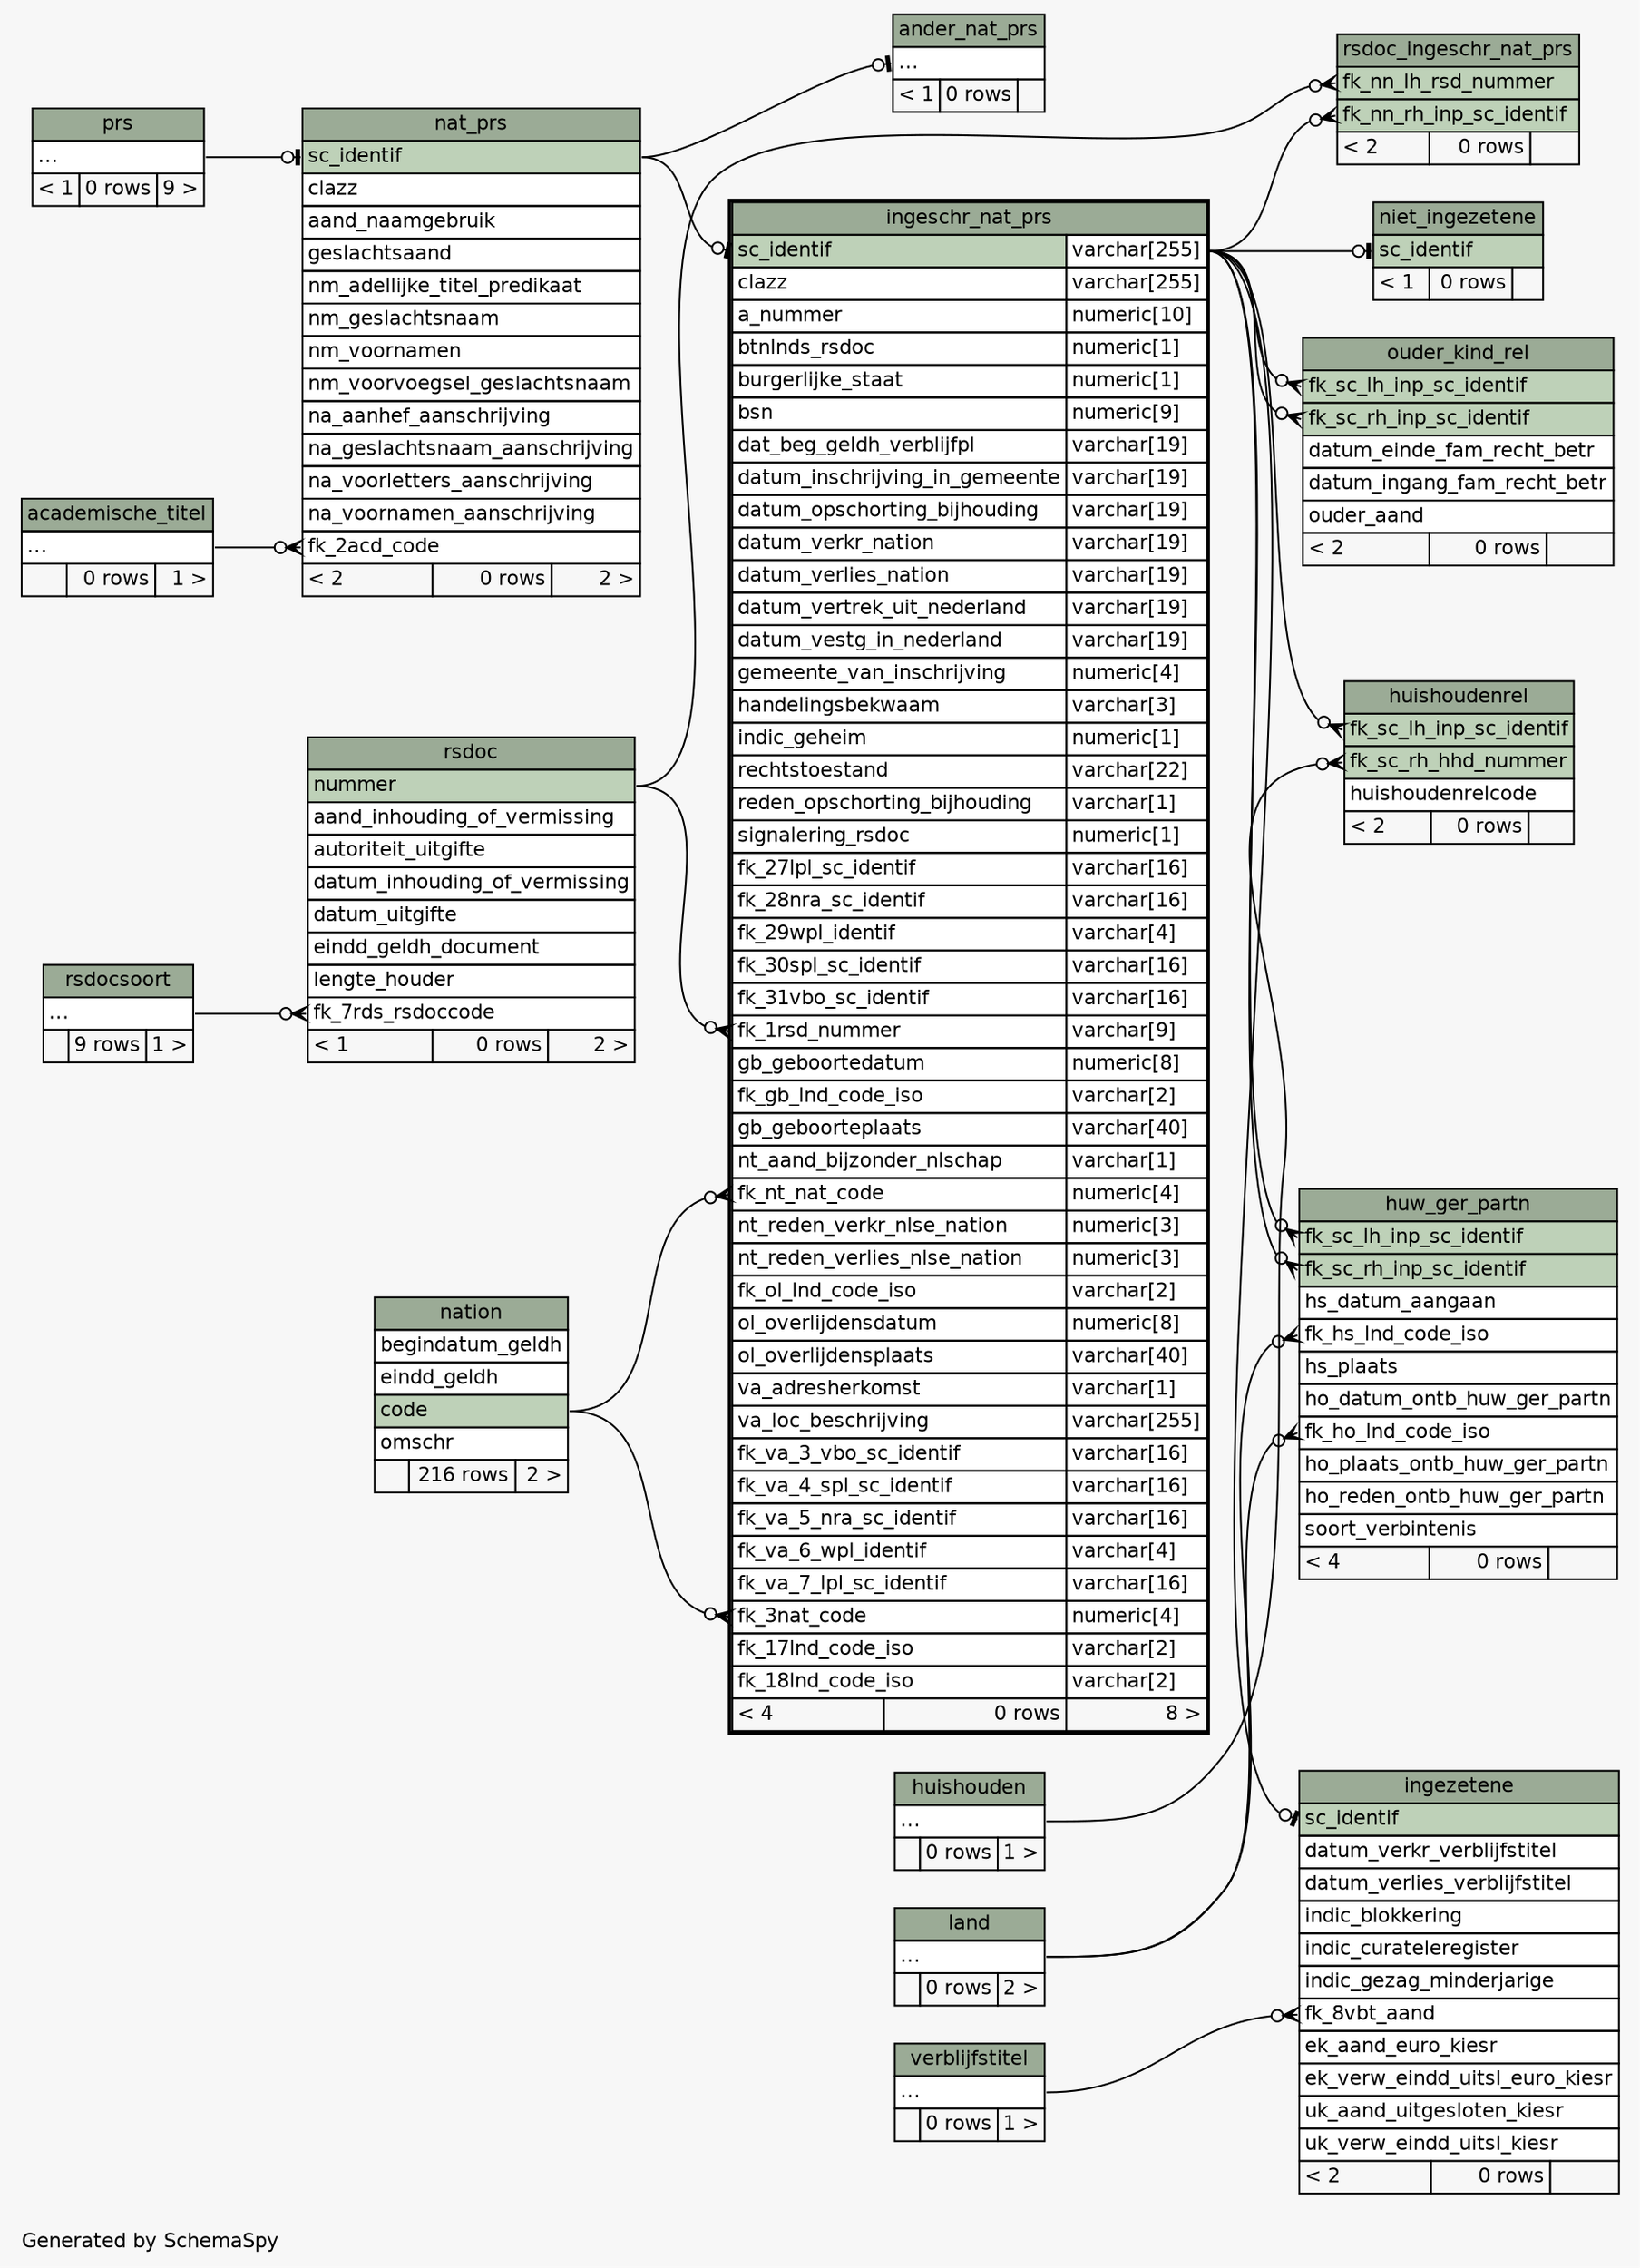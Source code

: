 // dot 2.43.0 on Linux 6.5.0-15-generic
// SchemaSpy rev Unknown
digraph "twoDegreesRelationshipsDiagram" {
  graph [
    rankdir="RL"
    bgcolor="#f7f7f7"
    label="\nGenerated by SchemaSpy"
    labeljust="l"
    nodesep="0.18"
    ranksep="0.46"
    fontname="Helvetica"
    fontsize="11"
  ];
  node [
    fontname="Helvetica"
    fontsize="11"
    shape="plaintext"
  ];
  edge [
    arrowsize="0.8"
  ];
  "ander_nat_prs":"elipses":w -> "nat_prs":"sc_identif":e [arrowhead=none dir=back arrowtail=teeodot];
  "huishoudenrel":"fk_sc_lh_inp_sc_identif":w -> "ingeschr_nat_prs":"sc_identif.type":e [arrowhead=none dir=back arrowtail=crowodot];
  "huishoudenrel":"fk_sc_rh_hhd_nummer":w -> "huishouden":"elipses":e [arrowhead=none dir=back arrowtail=crowodot];
  "huw_ger_partn":"fk_ho_lnd_code_iso":w -> "land":"elipses":e [arrowhead=none dir=back arrowtail=crowodot];
  "huw_ger_partn":"fk_hs_lnd_code_iso":w -> "land":"elipses":e [arrowhead=none dir=back arrowtail=crowodot];
  "huw_ger_partn":"fk_sc_lh_inp_sc_identif":w -> "ingeschr_nat_prs":"sc_identif.type":e [arrowhead=none dir=back arrowtail=crowodot];
  "huw_ger_partn":"fk_sc_rh_inp_sc_identif":w -> "ingeschr_nat_prs":"sc_identif.type":e [arrowhead=none dir=back arrowtail=crowodot];
  "ingeschr_nat_prs":"fk_1rsd_nummer":w -> "rsdoc":"nummer":e [arrowhead=none dir=back arrowtail=crowodot];
  "ingeschr_nat_prs":"fk_3nat_code":w -> "nation":"code":e [arrowhead=none dir=back arrowtail=crowodot];
  "ingeschr_nat_prs":"fk_nt_nat_code":w -> "nation":"code":e [arrowhead=none dir=back arrowtail=crowodot];
  "ingeschr_nat_prs":"sc_identif":w -> "nat_prs":"sc_identif":e [arrowhead=none dir=back arrowtail=teeodot];
  "ingezetene":"fk_8vbt_aand":w -> "verblijfstitel":"elipses":e [arrowhead=none dir=back arrowtail=crowodot];
  "ingezetene":"sc_identif":w -> "ingeschr_nat_prs":"sc_identif.type":e [arrowhead=none dir=back arrowtail=teeodot];
  "nat_prs":"fk_2acd_code":w -> "academische_titel":"elipses":e [arrowhead=none dir=back arrowtail=crowodot];
  "nat_prs":"sc_identif":w -> "prs":"elipses":e [arrowhead=none dir=back arrowtail=teeodot];
  "niet_ingezetene":"sc_identif":w -> "ingeschr_nat_prs":"sc_identif.type":e [arrowhead=none dir=back arrowtail=teeodot];
  "ouder_kind_rel":"fk_sc_lh_inp_sc_identif":w -> "ingeschr_nat_prs":"sc_identif.type":e [arrowhead=none dir=back arrowtail=crowodot];
  "ouder_kind_rel":"fk_sc_rh_inp_sc_identif":w -> "ingeschr_nat_prs":"sc_identif.type":e [arrowhead=none dir=back arrowtail=crowodot];
  "rsdoc":"fk_7rds_rsdoccode":w -> "rsdocsoort":"elipses":e [arrowhead=none dir=back arrowtail=crowodot];
  "rsdoc_ingeschr_nat_prs":"fk_nn_lh_rsd_nummer":w -> "rsdoc":"nummer":e [arrowhead=none dir=back arrowtail=crowodot];
  "rsdoc_ingeschr_nat_prs":"fk_nn_rh_inp_sc_identif":w -> "ingeschr_nat_prs":"sc_identif.type":e [arrowhead=none dir=back arrowtail=crowodot];
  "academische_titel" [
    label=<
    <TABLE BORDER="0" CELLBORDER="1" CELLSPACING="0" BGCOLOR="#ffffff">
      <TR><TD COLSPAN="3" BGCOLOR="#9bab96" ALIGN="CENTER">academische_titel</TD></TR>
      <TR><TD PORT="elipses" COLSPAN="3" ALIGN="LEFT">...</TD></TR>
      <TR><TD ALIGN="LEFT" BGCOLOR="#f7f7f7">  </TD><TD ALIGN="RIGHT" BGCOLOR="#f7f7f7">0 rows</TD><TD ALIGN="RIGHT" BGCOLOR="#f7f7f7">1 &gt;</TD></TR>
    </TABLE>>
    URL="academische_titel.html"
    tooltip="academische_titel"
  ];
  "ander_nat_prs" [
    label=<
    <TABLE BORDER="0" CELLBORDER="1" CELLSPACING="0" BGCOLOR="#ffffff">
      <TR><TD COLSPAN="3" BGCOLOR="#9bab96" ALIGN="CENTER">ander_nat_prs</TD></TR>
      <TR><TD PORT="elipses" COLSPAN="3" ALIGN="LEFT">...</TD></TR>
      <TR><TD ALIGN="LEFT" BGCOLOR="#f7f7f7">&lt; 1</TD><TD ALIGN="RIGHT" BGCOLOR="#f7f7f7">0 rows</TD><TD ALIGN="RIGHT" BGCOLOR="#f7f7f7">  </TD></TR>
    </TABLE>>
    URL="ander_nat_prs.html"
    tooltip="ander_nat_prs"
  ];
  "huishouden" [
    label=<
    <TABLE BORDER="0" CELLBORDER="1" CELLSPACING="0" BGCOLOR="#ffffff">
      <TR><TD COLSPAN="3" BGCOLOR="#9bab96" ALIGN="CENTER">huishouden</TD></TR>
      <TR><TD PORT="elipses" COLSPAN="3" ALIGN="LEFT">...</TD></TR>
      <TR><TD ALIGN="LEFT" BGCOLOR="#f7f7f7">  </TD><TD ALIGN="RIGHT" BGCOLOR="#f7f7f7">0 rows</TD><TD ALIGN="RIGHT" BGCOLOR="#f7f7f7">1 &gt;</TD></TR>
    </TABLE>>
    URL="huishouden.html"
    tooltip="huishouden"
  ];
  "huishoudenrel" [
    label=<
    <TABLE BORDER="0" CELLBORDER="1" CELLSPACING="0" BGCOLOR="#ffffff">
      <TR><TD COLSPAN="3" BGCOLOR="#9bab96" ALIGN="CENTER">huishoudenrel</TD></TR>
      <TR><TD PORT="fk_sc_lh_inp_sc_identif" COLSPAN="3" BGCOLOR="#bed1b8" ALIGN="LEFT">fk_sc_lh_inp_sc_identif</TD></TR>
      <TR><TD PORT="fk_sc_rh_hhd_nummer" COLSPAN="3" BGCOLOR="#bed1b8" ALIGN="LEFT">fk_sc_rh_hhd_nummer</TD></TR>
      <TR><TD PORT="huishoudenrelcode" COLSPAN="3" ALIGN="LEFT">huishoudenrelcode</TD></TR>
      <TR><TD ALIGN="LEFT" BGCOLOR="#f7f7f7">&lt; 2</TD><TD ALIGN="RIGHT" BGCOLOR="#f7f7f7">0 rows</TD><TD ALIGN="RIGHT" BGCOLOR="#f7f7f7">  </TD></TR>
    </TABLE>>
    URL="huishoudenrel.html"
    tooltip="huishoudenrel"
  ];
  "huw_ger_partn" [
    label=<
    <TABLE BORDER="0" CELLBORDER="1" CELLSPACING="0" BGCOLOR="#ffffff">
      <TR><TD COLSPAN="3" BGCOLOR="#9bab96" ALIGN="CENTER">huw_ger_partn</TD></TR>
      <TR><TD PORT="fk_sc_lh_inp_sc_identif" COLSPAN="3" BGCOLOR="#bed1b8" ALIGN="LEFT">fk_sc_lh_inp_sc_identif</TD></TR>
      <TR><TD PORT="fk_sc_rh_inp_sc_identif" COLSPAN="3" BGCOLOR="#bed1b8" ALIGN="LEFT">fk_sc_rh_inp_sc_identif</TD></TR>
      <TR><TD PORT="hs_datum_aangaan" COLSPAN="3" ALIGN="LEFT">hs_datum_aangaan</TD></TR>
      <TR><TD PORT="fk_hs_lnd_code_iso" COLSPAN="3" ALIGN="LEFT">fk_hs_lnd_code_iso</TD></TR>
      <TR><TD PORT="hs_plaats" COLSPAN="3" ALIGN="LEFT">hs_plaats</TD></TR>
      <TR><TD PORT="ho_datum_ontb_huw_ger_partn" COLSPAN="3" ALIGN="LEFT">ho_datum_ontb_huw_ger_partn</TD></TR>
      <TR><TD PORT="fk_ho_lnd_code_iso" COLSPAN="3" ALIGN="LEFT">fk_ho_lnd_code_iso</TD></TR>
      <TR><TD PORT="ho_plaats_ontb_huw_ger_partn" COLSPAN="3" ALIGN="LEFT">ho_plaats_ontb_huw_ger_partn</TD></TR>
      <TR><TD PORT="ho_reden_ontb_huw_ger_partn" COLSPAN="3" ALIGN="LEFT">ho_reden_ontb_huw_ger_partn</TD></TR>
      <TR><TD PORT="soort_verbintenis" COLSPAN="3" ALIGN="LEFT">soort_verbintenis</TD></TR>
      <TR><TD ALIGN="LEFT" BGCOLOR="#f7f7f7">&lt; 4</TD><TD ALIGN="RIGHT" BGCOLOR="#f7f7f7">0 rows</TD><TD ALIGN="RIGHT" BGCOLOR="#f7f7f7">  </TD></TR>
    </TABLE>>
    URL="huw_ger_partn.html"
    tooltip="huw_ger_partn"
  ];
  "ingeschr_nat_prs" [
    label=<
    <TABLE BORDER="2" CELLBORDER="1" CELLSPACING="0" BGCOLOR="#ffffff">
      <TR><TD COLSPAN="3" BGCOLOR="#9bab96" ALIGN="CENTER">ingeschr_nat_prs</TD></TR>
      <TR><TD PORT="sc_identif" COLSPAN="2" BGCOLOR="#bed1b8" ALIGN="LEFT">sc_identif</TD><TD PORT="sc_identif.type" ALIGN="LEFT">varchar[255]</TD></TR>
      <TR><TD PORT="clazz" COLSPAN="2" ALIGN="LEFT">clazz</TD><TD PORT="clazz.type" ALIGN="LEFT">varchar[255]</TD></TR>
      <TR><TD PORT="a_nummer" COLSPAN="2" ALIGN="LEFT">a_nummer</TD><TD PORT="a_nummer.type" ALIGN="LEFT">numeric[10]</TD></TR>
      <TR><TD PORT="btnlnds_rsdoc" COLSPAN="2" ALIGN="LEFT">btnlnds_rsdoc</TD><TD PORT="btnlnds_rsdoc.type" ALIGN="LEFT">numeric[1]</TD></TR>
      <TR><TD PORT="burgerlijke_staat" COLSPAN="2" ALIGN="LEFT">burgerlijke_staat</TD><TD PORT="burgerlijke_staat.type" ALIGN="LEFT">numeric[1]</TD></TR>
      <TR><TD PORT="bsn" COLSPAN="2" ALIGN="LEFT">bsn</TD><TD PORT="bsn.type" ALIGN="LEFT">numeric[9]</TD></TR>
      <TR><TD PORT="dat_beg_geldh_verblijfpl" COLSPAN="2" ALIGN="LEFT">dat_beg_geldh_verblijfpl</TD><TD PORT="dat_beg_geldh_verblijfpl.type" ALIGN="LEFT">varchar[19]</TD></TR>
      <TR><TD PORT="datum_inschrijving_in_gemeente" COLSPAN="2" ALIGN="LEFT">datum_inschrijving_in_gemeente</TD><TD PORT="datum_inschrijving_in_gemeente.type" ALIGN="LEFT">varchar[19]</TD></TR>
      <TR><TD PORT="datum_opschorting_bijhouding" COLSPAN="2" ALIGN="LEFT">datum_opschorting_bijhouding</TD><TD PORT="datum_opschorting_bijhouding.type" ALIGN="LEFT">varchar[19]</TD></TR>
      <TR><TD PORT="datum_verkr_nation" COLSPAN="2" ALIGN="LEFT">datum_verkr_nation</TD><TD PORT="datum_verkr_nation.type" ALIGN="LEFT">varchar[19]</TD></TR>
      <TR><TD PORT="datum_verlies_nation" COLSPAN="2" ALIGN="LEFT">datum_verlies_nation</TD><TD PORT="datum_verlies_nation.type" ALIGN="LEFT">varchar[19]</TD></TR>
      <TR><TD PORT="datum_vertrek_uit_nederland" COLSPAN="2" ALIGN="LEFT">datum_vertrek_uit_nederland</TD><TD PORT="datum_vertrek_uit_nederland.type" ALIGN="LEFT">varchar[19]</TD></TR>
      <TR><TD PORT="datum_vestg_in_nederland" COLSPAN="2" ALIGN="LEFT">datum_vestg_in_nederland</TD><TD PORT="datum_vestg_in_nederland.type" ALIGN="LEFT">varchar[19]</TD></TR>
      <TR><TD PORT="gemeente_van_inschrijving" COLSPAN="2" ALIGN="LEFT">gemeente_van_inschrijving</TD><TD PORT="gemeente_van_inschrijving.type" ALIGN="LEFT">numeric[4]</TD></TR>
      <TR><TD PORT="handelingsbekwaam" COLSPAN="2" ALIGN="LEFT">handelingsbekwaam</TD><TD PORT="handelingsbekwaam.type" ALIGN="LEFT">varchar[3]</TD></TR>
      <TR><TD PORT="indic_geheim" COLSPAN="2" ALIGN="LEFT">indic_geheim</TD><TD PORT="indic_geheim.type" ALIGN="LEFT">numeric[1]</TD></TR>
      <TR><TD PORT="rechtstoestand" COLSPAN="2" ALIGN="LEFT">rechtstoestand</TD><TD PORT="rechtstoestand.type" ALIGN="LEFT">varchar[22]</TD></TR>
      <TR><TD PORT="reden_opschorting_bijhouding" COLSPAN="2" ALIGN="LEFT">reden_opschorting_bijhouding</TD><TD PORT="reden_opschorting_bijhouding.type" ALIGN="LEFT">varchar[1]</TD></TR>
      <TR><TD PORT="signalering_rsdoc" COLSPAN="2" ALIGN="LEFT">signalering_rsdoc</TD><TD PORT="signalering_rsdoc.type" ALIGN="LEFT">numeric[1]</TD></TR>
      <TR><TD PORT="fk_27lpl_sc_identif" COLSPAN="2" ALIGN="LEFT">fk_27lpl_sc_identif</TD><TD PORT="fk_27lpl_sc_identif.type" ALIGN="LEFT">varchar[16]</TD></TR>
      <TR><TD PORT="fk_28nra_sc_identif" COLSPAN="2" ALIGN="LEFT">fk_28nra_sc_identif</TD><TD PORT="fk_28nra_sc_identif.type" ALIGN="LEFT">varchar[16]</TD></TR>
      <TR><TD PORT="fk_29wpl_identif" COLSPAN="2" ALIGN="LEFT">fk_29wpl_identif</TD><TD PORT="fk_29wpl_identif.type" ALIGN="LEFT">varchar[4]</TD></TR>
      <TR><TD PORT="fk_30spl_sc_identif" COLSPAN="2" ALIGN="LEFT">fk_30spl_sc_identif</TD><TD PORT="fk_30spl_sc_identif.type" ALIGN="LEFT">varchar[16]</TD></TR>
      <TR><TD PORT="fk_31vbo_sc_identif" COLSPAN="2" ALIGN="LEFT">fk_31vbo_sc_identif</TD><TD PORT="fk_31vbo_sc_identif.type" ALIGN="LEFT">varchar[16]</TD></TR>
      <TR><TD PORT="fk_1rsd_nummer" COLSPAN="2" ALIGN="LEFT">fk_1rsd_nummer</TD><TD PORT="fk_1rsd_nummer.type" ALIGN="LEFT">varchar[9]</TD></TR>
      <TR><TD PORT="gb_geboortedatum" COLSPAN="2" ALIGN="LEFT">gb_geboortedatum</TD><TD PORT="gb_geboortedatum.type" ALIGN="LEFT">numeric[8]</TD></TR>
      <TR><TD PORT="fk_gb_lnd_code_iso" COLSPAN="2" ALIGN="LEFT">fk_gb_lnd_code_iso</TD><TD PORT="fk_gb_lnd_code_iso.type" ALIGN="LEFT">varchar[2]</TD></TR>
      <TR><TD PORT="gb_geboorteplaats" COLSPAN="2" ALIGN="LEFT">gb_geboorteplaats</TD><TD PORT="gb_geboorteplaats.type" ALIGN="LEFT">varchar[40]</TD></TR>
      <TR><TD PORT="nt_aand_bijzonder_nlschap" COLSPAN="2" ALIGN="LEFT">nt_aand_bijzonder_nlschap</TD><TD PORT="nt_aand_bijzonder_nlschap.type" ALIGN="LEFT">varchar[1]</TD></TR>
      <TR><TD PORT="fk_nt_nat_code" COLSPAN="2" ALIGN="LEFT">fk_nt_nat_code</TD><TD PORT="fk_nt_nat_code.type" ALIGN="LEFT">numeric[4]</TD></TR>
      <TR><TD PORT="nt_reden_verkr_nlse_nation" COLSPAN="2" ALIGN="LEFT">nt_reden_verkr_nlse_nation</TD><TD PORT="nt_reden_verkr_nlse_nation.type" ALIGN="LEFT">numeric[3]</TD></TR>
      <TR><TD PORT="nt_reden_verlies_nlse_nation" COLSPAN="2" ALIGN="LEFT">nt_reden_verlies_nlse_nation</TD><TD PORT="nt_reden_verlies_nlse_nation.type" ALIGN="LEFT">numeric[3]</TD></TR>
      <TR><TD PORT="fk_ol_lnd_code_iso" COLSPAN="2" ALIGN="LEFT">fk_ol_lnd_code_iso</TD><TD PORT="fk_ol_lnd_code_iso.type" ALIGN="LEFT">varchar[2]</TD></TR>
      <TR><TD PORT="ol_overlijdensdatum" COLSPAN="2" ALIGN="LEFT">ol_overlijdensdatum</TD><TD PORT="ol_overlijdensdatum.type" ALIGN="LEFT">numeric[8]</TD></TR>
      <TR><TD PORT="ol_overlijdensplaats" COLSPAN="2" ALIGN="LEFT">ol_overlijdensplaats</TD><TD PORT="ol_overlijdensplaats.type" ALIGN="LEFT">varchar[40]</TD></TR>
      <TR><TD PORT="va_adresherkomst" COLSPAN="2" ALIGN="LEFT">va_adresherkomst</TD><TD PORT="va_adresherkomst.type" ALIGN="LEFT">varchar[1]</TD></TR>
      <TR><TD PORT="va_loc_beschrijving" COLSPAN="2" ALIGN="LEFT">va_loc_beschrijving</TD><TD PORT="va_loc_beschrijving.type" ALIGN="LEFT">varchar[255]</TD></TR>
      <TR><TD PORT="fk_va_3_vbo_sc_identif" COLSPAN="2" ALIGN="LEFT">fk_va_3_vbo_sc_identif</TD><TD PORT="fk_va_3_vbo_sc_identif.type" ALIGN="LEFT">varchar[16]</TD></TR>
      <TR><TD PORT="fk_va_4_spl_sc_identif" COLSPAN="2" ALIGN="LEFT">fk_va_4_spl_sc_identif</TD><TD PORT="fk_va_4_spl_sc_identif.type" ALIGN="LEFT">varchar[16]</TD></TR>
      <TR><TD PORT="fk_va_5_nra_sc_identif" COLSPAN="2" ALIGN="LEFT">fk_va_5_nra_sc_identif</TD><TD PORT="fk_va_5_nra_sc_identif.type" ALIGN="LEFT">varchar[16]</TD></TR>
      <TR><TD PORT="fk_va_6_wpl_identif" COLSPAN="2" ALIGN="LEFT">fk_va_6_wpl_identif</TD><TD PORT="fk_va_6_wpl_identif.type" ALIGN="LEFT">varchar[4]</TD></TR>
      <TR><TD PORT="fk_va_7_lpl_sc_identif" COLSPAN="2" ALIGN="LEFT">fk_va_7_lpl_sc_identif</TD><TD PORT="fk_va_7_lpl_sc_identif.type" ALIGN="LEFT">varchar[16]</TD></TR>
      <TR><TD PORT="fk_3nat_code" COLSPAN="2" ALIGN="LEFT">fk_3nat_code</TD><TD PORT="fk_3nat_code.type" ALIGN="LEFT">numeric[4]</TD></TR>
      <TR><TD PORT="fk_17lnd_code_iso" COLSPAN="2" ALIGN="LEFT">fk_17lnd_code_iso</TD><TD PORT="fk_17lnd_code_iso.type" ALIGN="LEFT">varchar[2]</TD></TR>
      <TR><TD PORT="fk_18lnd_code_iso" COLSPAN="2" ALIGN="LEFT">fk_18lnd_code_iso</TD><TD PORT="fk_18lnd_code_iso.type" ALIGN="LEFT">varchar[2]</TD></TR>
      <TR><TD ALIGN="LEFT" BGCOLOR="#f7f7f7">&lt; 4</TD><TD ALIGN="RIGHT" BGCOLOR="#f7f7f7">0 rows</TD><TD ALIGN="RIGHT" BGCOLOR="#f7f7f7">8 &gt;</TD></TR>
    </TABLE>>
    URL="ingeschr_nat_prs.html"
    tooltip="ingeschr_nat_prs"
  ];
  "ingezetene" [
    label=<
    <TABLE BORDER="0" CELLBORDER="1" CELLSPACING="0" BGCOLOR="#ffffff">
      <TR><TD COLSPAN="3" BGCOLOR="#9bab96" ALIGN="CENTER">ingezetene</TD></TR>
      <TR><TD PORT="sc_identif" COLSPAN="3" BGCOLOR="#bed1b8" ALIGN="LEFT">sc_identif</TD></TR>
      <TR><TD PORT="datum_verkr_verblijfstitel" COLSPAN="3" ALIGN="LEFT">datum_verkr_verblijfstitel</TD></TR>
      <TR><TD PORT="datum_verlies_verblijfstitel" COLSPAN="3" ALIGN="LEFT">datum_verlies_verblijfstitel</TD></TR>
      <TR><TD PORT="indic_blokkering" COLSPAN="3" ALIGN="LEFT">indic_blokkering</TD></TR>
      <TR><TD PORT="indic_curateleregister" COLSPAN="3" ALIGN="LEFT">indic_curateleregister</TD></TR>
      <TR><TD PORT="indic_gezag_minderjarige" COLSPAN="3" ALIGN="LEFT">indic_gezag_minderjarige</TD></TR>
      <TR><TD PORT="fk_8vbt_aand" COLSPAN="3" ALIGN="LEFT">fk_8vbt_aand</TD></TR>
      <TR><TD PORT="ek_aand_euro_kiesr" COLSPAN="3" ALIGN="LEFT">ek_aand_euro_kiesr</TD></TR>
      <TR><TD PORT="ek_verw_eindd_uitsl_euro_kiesr" COLSPAN="3" ALIGN="LEFT">ek_verw_eindd_uitsl_euro_kiesr</TD></TR>
      <TR><TD PORT="uk_aand_uitgesloten_kiesr" COLSPAN="3" ALIGN="LEFT">uk_aand_uitgesloten_kiesr</TD></TR>
      <TR><TD PORT="uk_verw_eindd_uitsl_kiesr" COLSPAN="3" ALIGN="LEFT">uk_verw_eindd_uitsl_kiesr</TD></TR>
      <TR><TD ALIGN="LEFT" BGCOLOR="#f7f7f7">&lt; 2</TD><TD ALIGN="RIGHT" BGCOLOR="#f7f7f7">0 rows</TD><TD ALIGN="RIGHT" BGCOLOR="#f7f7f7">  </TD></TR>
    </TABLE>>
    URL="ingezetene.html"
    tooltip="ingezetene"
  ];
  "land" [
    label=<
    <TABLE BORDER="0" CELLBORDER="1" CELLSPACING="0" BGCOLOR="#ffffff">
      <TR><TD COLSPAN="3" BGCOLOR="#9bab96" ALIGN="CENTER">land</TD></TR>
      <TR><TD PORT="elipses" COLSPAN="3" ALIGN="LEFT">...</TD></TR>
      <TR><TD ALIGN="LEFT" BGCOLOR="#f7f7f7">  </TD><TD ALIGN="RIGHT" BGCOLOR="#f7f7f7">0 rows</TD><TD ALIGN="RIGHT" BGCOLOR="#f7f7f7">2 &gt;</TD></TR>
    </TABLE>>
    URL="land.html"
    tooltip="land"
  ];
  "nat_prs" [
    label=<
    <TABLE BORDER="0" CELLBORDER="1" CELLSPACING="0" BGCOLOR="#ffffff">
      <TR><TD COLSPAN="3" BGCOLOR="#9bab96" ALIGN="CENTER">nat_prs</TD></TR>
      <TR><TD PORT="sc_identif" COLSPAN="3" BGCOLOR="#bed1b8" ALIGN="LEFT">sc_identif</TD></TR>
      <TR><TD PORT="clazz" COLSPAN="3" ALIGN="LEFT">clazz</TD></TR>
      <TR><TD PORT="aand_naamgebruik" COLSPAN="3" ALIGN="LEFT">aand_naamgebruik</TD></TR>
      <TR><TD PORT="geslachtsaand" COLSPAN="3" ALIGN="LEFT">geslachtsaand</TD></TR>
      <TR><TD PORT="nm_adellijke_titel_predikaat" COLSPAN="3" ALIGN="LEFT">nm_adellijke_titel_predikaat</TD></TR>
      <TR><TD PORT="nm_geslachtsnaam" COLSPAN="3" ALIGN="LEFT">nm_geslachtsnaam</TD></TR>
      <TR><TD PORT="nm_voornamen" COLSPAN="3" ALIGN="LEFT">nm_voornamen</TD></TR>
      <TR><TD PORT="nm_voorvoegsel_geslachtsnaam" COLSPAN="3" ALIGN="LEFT">nm_voorvoegsel_geslachtsnaam</TD></TR>
      <TR><TD PORT="na_aanhef_aanschrijving" COLSPAN="3" ALIGN="LEFT">na_aanhef_aanschrijving</TD></TR>
      <TR><TD PORT="na_geslachtsnaam_aanschrijving" COLSPAN="3" ALIGN="LEFT">na_geslachtsnaam_aanschrijving</TD></TR>
      <TR><TD PORT="na_voorletters_aanschrijving" COLSPAN="3" ALIGN="LEFT">na_voorletters_aanschrijving</TD></TR>
      <TR><TD PORT="na_voornamen_aanschrijving" COLSPAN="3" ALIGN="LEFT">na_voornamen_aanschrijving</TD></TR>
      <TR><TD PORT="fk_2acd_code" COLSPAN="3" ALIGN="LEFT">fk_2acd_code</TD></TR>
      <TR><TD ALIGN="LEFT" BGCOLOR="#f7f7f7">&lt; 2</TD><TD ALIGN="RIGHT" BGCOLOR="#f7f7f7">0 rows</TD><TD ALIGN="RIGHT" BGCOLOR="#f7f7f7">2 &gt;</TD></TR>
    </TABLE>>
    URL="nat_prs.html"
    tooltip="nat_prs"
  ];
  "nation" [
    label=<
    <TABLE BORDER="0" CELLBORDER="1" CELLSPACING="0" BGCOLOR="#ffffff">
      <TR><TD COLSPAN="3" BGCOLOR="#9bab96" ALIGN="CENTER">nation</TD></TR>
      <TR><TD PORT="begindatum_geldh" COLSPAN="3" ALIGN="LEFT">begindatum_geldh</TD></TR>
      <TR><TD PORT="eindd_geldh" COLSPAN="3" ALIGN="LEFT">eindd_geldh</TD></TR>
      <TR><TD PORT="code" COLSPAN="3" BGCOLOR="#bed1b8" ALIGN="LEFT">code</TD></TR>
      <TR><TD PORT="omschr" COLSPAN="3" ALIGN="LEFT">omschr</TD></TR>
      <TR><TD ALIGN="LEFT" BGCOLOR="#f7f7f7">  </TD><TD ALIGN="RIGHT" BGCOLOR="#f7f7f7">216 rows</TD><TD ALIGN="RIGHT" BGCOLOR="#f7f7f7">2 &gt;</TD></TR>
    </TABLE>>
    URL="nation.html"
    tooltip="nation"
  ];
  "niet_ingezetene" [
    label=<
    <TABLE BORDER="0" CELLBORDER="1" CELLSPACING="0" BGCOLOR="#ffffff">
      <TR><TD COLSPAN="3" BGCOLOR="#9bab96" ALIGN="CENTER">niet_ingezetene</TD></TR>
      <TR><TD PORT="sc_identif" COLSPAN="3" BGCOLOR="#bed1b8" ALIGN="LEFT">sc_identif</TD></TR>
      <TR><TD ALIGN="LEFT" BGCOLOR="#f7f7f7">&lt; 1</TD><TD ALIGN="RIGHT" BGCOLOR="#f7f7f7">0 rows</TD><TD ALIGN="RIGHT" BGCOLOR="#f7f7f7">  </TD></TR>
    </TABLE>>
    URL="niet_ingezetene.html"
    tooltip="niet_ingezetene"
  ];
  "ouder_kind_rel" [
    label=<
    <TABLE BORDER="0" CELLBORDER="1" CELLSPACING="0" BGCOLOR="#ffffff">
      <TR><TD COLSPAN="3" BGCOLOR="#9bab96" ALIGN="CENTER">ouder_kind_rel</TD></TR>
      <TR><TD PORT="fk_sc_lh_inp_sc_identif" COLSPAN="3" BGCOLOR="#bed1b8" ALIGN="LEFT">fk_sc_lh_inp_sc_identif</TD></TR>
      <TR><TD PORT="fk_sc_rh_inp_sc_identif" COLSPAN="3" BGCOLOR="#bed1b8" ALIGN="LEFT">fk_sc_rh_inp_sc_identif</TD></TR>
      <TR><TD PORT="datum_einde_fam_recht_betr" COLSPAN="3" ALIGN="LEFT">datum_einde_fam_recht_betr</TD></TR>
      <TR><TD PORT="datum_ingang_fam_recht_betr" COLSPAN="3" ALIGN="LEFT">datum_ingang_fam_recht_betr</TD></TR>
      <TR><TD PORT="ouder_aand" COLSPAN="3" ALIGN="LEFT">ouder_aand</TD></TR>
      <TR><TD ALIGN="LEFT" BGCOLOR="#f7f7f7">&lt; 2</TD><TD ALIGN="RIGHT" BGCOLOR="#f7f7f7">0 rows</TD><TD ALIGN="RIGHT" BGCOLOR="#f7f7f7">  </TD></TR>
    </TABLE>>
    URL="ouder_kind_rel.html"
    tooltip="ouder_kind_rel"
  ];
  "prs" [
    label=<
    <TABLE BORDER="0" CELLBORDER="1" CELLSPACING="0" BGCOLOR="#ffffff">
      <TR><TD COLSPAN="3" BGCOLOR="#9bab96" ALIGN="CENTER">prs</TD></TR>
      <TR><TD PORT="elipses" COLSPAN="3" ALIGN="LEFT">...</TD></TR>
      <TR><TD ALIGN="LEFT" BGCOLOR="#f7f7f7">&lt; 1</TD><TD ALIGN="RIGHT" BGCOLOR="#f7f7f7">0 rows</TD><TD ALIGN="RIGHT" BGCOLOR="#f7f7f7">9 &gt;</TD></TR>
    </TABLE>>
    URL="prs.html"
    tooltip="prs"
  ];
  "rsdoc" [
    label=<
    <TABLE BORDER="0" CELLBORDER="1" CELLSPACING="0" BGCOLOR="#ffffff">
      <TR><TD COLSPAN="3" BGCOLOR="#9bab96" ALIGN="CENTER">rsdoc</TD></TR>
      <TR><TD PORT="nummer" COLSPAN="3" BGCOLOR="#bed1b8" ALIGN="LEFT">nummer</TD></TR>
      <TR><TD PORT="aand_inhouding_of_vermissing" COLSPAN="3" ALIGN="LEFT">aand_inhouding_of_vermissing</TD></TR>
      <TR><TD PORT="autoriteit_uitgifte" COLSPAN="3" ALIGN="LEFT">autoriteit_uitgifte</TD></TR>
      <TR><TD PORT="datum_inhouding_of_vermissing" COLSPAN="3" ALIGN="LEFT">datum_inhouding_of_vermissing</TD></TR>
      <TR><TD PORT="datum_uitgifte" COLSPAN="3" ALIGN="LEFT">datum_uitgifte</TD></TR>
      <TR><TD PORT="eindd_geldh_document" COLSPAN="3" ALIGN="LEFT">eindd_geldh_document</TD></TR>
      <TR><TD PORT="lengte_houder" COLSPAN="3" ALIGN="LEFT">lengte_houder</TD></TR>
      <TR><TD PORT="fk_7rds_rsdoccode" COLSPAN="3" ALIGN="LEFT">fk_7rds_rsdoccode</TD></TR>
      <TR><TD ALIGN="LEFT" BGCOLOR="#f7f7f7">&lt; 1</TD><TD ALIGN="RIGHT" BGCOLOR="#f7f7f7">0 rows</TD><TD ALIGN="RIGHT" BGCOLOR="#f7f7f7">2 &gt;</TD></TR>
    </TABLE>>
    URL="rsdoc.html"
    tooltip="rsdoc"
  ];
  "rsdoc_ingeschr_nat_prs" [
    label=<
    <TABLE BORDER="0" CELLBORDER="1" CELLSPACING="0" BGCOLOR="#ffffff">
      <TR><TD COLSPAN="3" BGCOLOR="#9bab96" ALIGN="CENTER">rsdoc_ingeschr_nat_prs</TD></TR>
      <TR><TD PORT="fk_nn_lh_rsd_nummer" COLSPAN="3" BGCOLOR="#bed1b8" ALIGN="LEFT">fk_nn_lh_rsd_nummer</TD></TR>
      <TR><TD PORT="fk_nn_rh_inp_sc_identif" COLSPAN="3" BGCOLOR="#bed1b8" ALIGN="LEFT">fk_nn_rh_inp_sc_identif</TD></TR>
      <TR><TD ALIGN="LEFT" BGCOLOR="#f7f7f7">&lt; 2</TD><TD ALIGN="RIGHT" BGCOLOR="#f7f7f7">0 rows</TD><TD ALIGN="RIGHT" BGCOLOR="#f7f7f7">  </TD></TR>
    </TABLE>>
    URL="rsdoc_ingeschr_nat_prs.html"
    tooltip="rsdoc_ingeschr_nat_prs"
  ];
  "rsdocsoort" [
    label=<
    <TABLE BORDER="0" CELLBORDER="1" CELLSPACING="0" BGCOLOR="#ffffff">
      <TR><TD COLSPAN="3" BGCOLOR="#9bab96" ALIGN="CENTER">rsdocsoort</TD></TR>
      <TR><TD PORT="elipses" COLSPAN="3" ALIGN="LEFT">...</TD></TR>
      <TR><TD ALIGN="LEFT" BGCOLOR="#f7f7f7">  </TD><TD ALIGN="RIGHT" BGCOLOR="#f7f7f7">9 rows</TD><TD ALIGN="RIGHT" BGCOLOR="#f7f7f7">1 &gt;</TD></TR>
    </TABLE>>
    URL="rsdocsoort.html"
    tooltip="rsdocsoort"
  ];
  "verblijfstitel" [
    label=<
    <TABLE BORDER="0" CELLBORDER="1" CELLSPACING="0" BGCOLOR="#ffffff">
      <TR><TD COLSPAN="3" BGCOLOR="#9bab96" ALIGN="CENTER">verblijfstitel</TD></TR>
      <TR><TD PORT="elipses" COLSPAN="3" ALIGN="LEFT">...</TD></TR>
      <TR><TD ALIGN="LEFT" BGCOLOR="#f7f7f7">  </TD><TD ALIGN="RIGHT" BGCOLOR="#f7f7f7">0 rows</TD><TD ALIGN="RIGHT" BGCOLOR="#f7f7f7">1 &gt;</TD></TR>
    </TABLE>>
    URL="verblijfstitel.html"
    tooltip="verblijfstitel"
  ];
}
